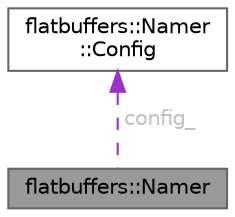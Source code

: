 digraph "flatbuffers::Namer"
{
 // LATEX_PDF_SIZE
  bgcolor="transparent";
  edge [fontname=Helvetica,fontsize=10,labelfontname=Helvetica,labelfontsize=10];
  node [fontname=Helvetica,fontsize=10,shape=box,height=0.2,width=0.4];
  Node1 [id="Node000001",label="flatbuffers::Namer",height=0.2,width=0.4,color="gray40", fillcolor="grey60", style="filled", fontcolor="black",tooltip=" "];
  Node2 -> Node1 [id="edge2_Node000001_Node000002",dir="back",color="darkorchid3",style="dashed",tooltip=" ",label=" config_",fontcolor="grey" ];
  Node2 [id="Node000002",label="flatbuffers::Namer\l::Config",height=0.2,width=0.4,color="gray40", fillcolor="white", style="filled",URL="$structflatbuffers_1_1Namer_1_1Config.html",tooltip=" "];
}
